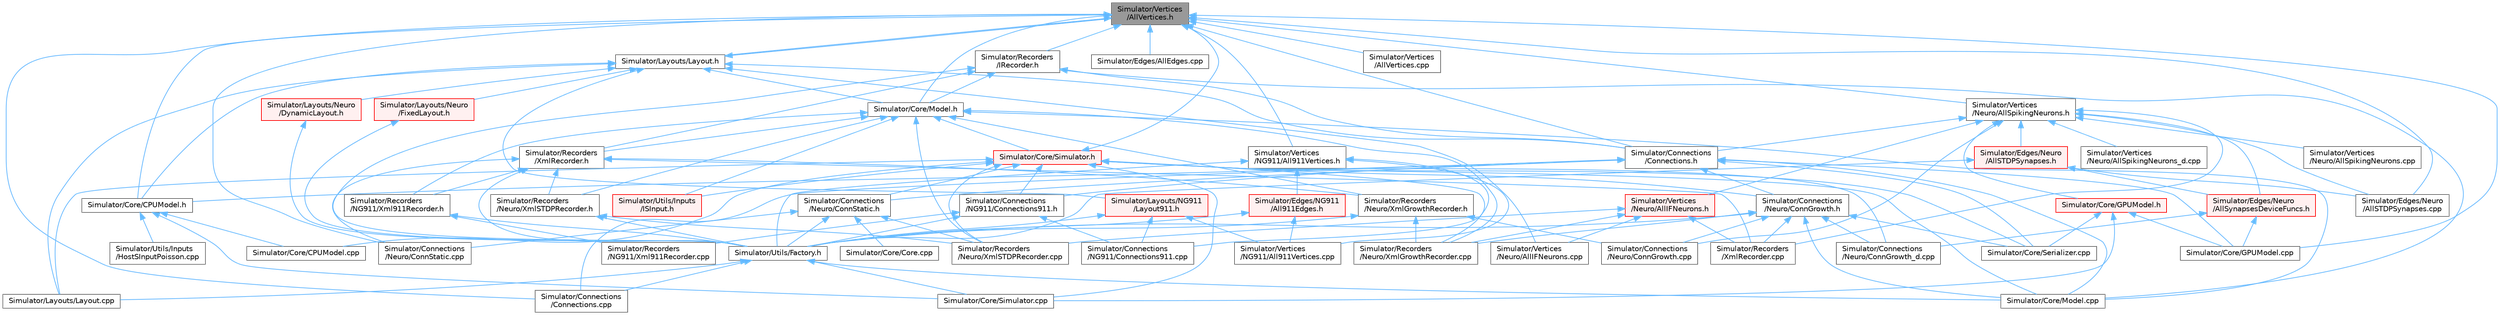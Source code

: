 digraph "Simulator/Vertices/AllVertices.h"
{
 // LATEX_PDF_SIZE
  bgcolor="transparent";
  edge [fontname=Helvetica,fontsize=10,labelfontname=Helvetica,labelfontsize=10];
  node [fontname=Helvetica,fontsize=10,shape=box,height=0.2,width=0.4];
  Node1 [id="Node000001",label="Simulator/Vertices\l/AllVertices.h",height=0.2,width=0.4,color="gray40", fillcolor="grey60", style="filled", fontcolor="black",tooltip="A container of the base class of all vertex data."];
  Node1 -> Node2 [id="edge1_Node000001_Node000002",dir="back",color="steelblue1",style="solid",tooltip=" "];
  Node2 [id="Node000002",label="Simulator/Connections\l/Connections.cpp",height=0.2,width=0.4,color="grey40", fillcolor="white", style="filled",URL="$_connections_8cpp.html",tooltip="Methods for creating and updating connections."];
  Node1 -> Node3 [id="edge2_Node000001_Node000003",dir="back",color="steelblue1",style="solid",tooltip=" "];
  Node3 [id="Node000003",label="Simulator/Connections\l/Connections.h",height=0.2,width=0.4,color="grey40", fillcolor="white", style="filled",URL="$_connections_8h.html",tooltip="The base class of all connections classes."];
  Node3 -> Node2 [id="edge3_Node000003_Node000002",dir="back",color="steelblue1",style="solid",tooltip=" "];
  Node3 -> Node4 [id="edge4_Node000003_Node000004",dir="back",color="steelblue1",style="solid",tooltip=" "];
  Node4 [id="Node000004",label="Simulator/Connections\l/NG911/Connections911.h",height=0.2,width=0.4,color="grey40", fillcolor="white", style="filled",URL="$_connections911_8h.html",tooltip="The model of the static network."];
  Node4 -> Node5 [id="edge5_Node000004_Node000005",dir="back",color="steelblue1",style="solid",tooltip=" "];
  Node5 [id="Node000005",label="Simulator/Connections\l/NG911/Connections911.cpp",height=0.2,width=0.4,color="grey40", fillcolor="white", style="filled",URL="$_connections911_8cpp.html",tooltip="The model of the static network."];
  Node4 -> Node6 [id="edge6_Node000004_Node000006",dir="back",color="steelblue1",style="solid",tooltip=" "];
  Node6 [id="Node000006",label="Simulator/Recorders\l/NG911/Xml911Recorder.cpp",height=0.2,width=0.4,color="grey40", fillcolor="white", style="filled",URL="$_xml911_recorder_8cpp.html",tooltip="Header file for Xml911Recorder.h."];
  Node4 -> Node7 [id="edge7_Node000004_Node000007",dir="back",color="steelblue1",style="solid",tooltip=" "];
  Node7 [id="Node000007",label="Simulator/Utils/Factory.h",height=0.2,width=0.4,color="grey40", fillcolor="white", style="filled",URL="$_factory_8h.html",tooltip="A factory template for creating factory class for any subsystem that requires a factory to create a (..."];
  Node7 -> Node2 [id="edge8_Node000007_Node000002",dir="back",color="steelblue1",style="solid",tooltip=" "];
  Node7 -> Node8 [id="edge9_Node000007_Node000008",dir="back",color="steelblue1",style="solid",tooltip=" "];
  Node8 [id="Node000008",label="Simulator/Core/Model.cpp",height=0.2,width=0.4,color="grey40", fillcolor="white", style="filled",URL="$_model_8cpp.html",tooltip="Implementation of Model for the graph-based networks."];
  Node7 -> Node9 [id="edge10_Node000007_Node000009",dir="back",color="steelblue1",style="solid",tooltip=" "];
  Node9 [id="Node000009",label="Simulator/Core/Simulator.cpp",height=0.2,width=0.4,color="grey40", fillcolor="white", style="filled",URL="$_simulator_8cpp.html",tooltip="Platform independent base class for the Brain Grid simulator. Simulator is a singleton class (a class..."];
  Node7 -> Node10 [id="edge11_Node000007_Node000010",dir="back",color="steelblue1",style="solid",tooltip=" "];
  Node10 [id="Node000010",label="Simulator/Layouts/Layout.cpp",height=0.2,width=0.4,color="grey40", fillcolor="white", style="filled",URL="$_layout_8cpp.html",tooltip="The Layout class defines the layout of neurons in neural networks."];
  Node3 -> Node11 [id="edge12_Node000003_Node000011",dir="back",color="steelblue1",style="solid",tooltip=" "];
  Node11 [id="Node000011",label="Simulator/Connections\l/Neuro/ConnGrowth.h",height=0.2,width=0.4,color="grey40", fillcolor="white", style="filled",URL="$_conn_growth_8h.html",tooltip="The model of the activity-dependent neurite outgrowth."];
  Node11 -> Node12 [id="edge13_Node000011_Node000012",dir="back",color="steelblue1",style="solid",tooltip=" "];
  Node12 [id="Node000012",label="Simulator/Connections\l/Neuro/ConnGrowth.cpp",height=0.2,width=0.4,color="grey40", fillcolor="white", style="filled",URL="$_conn_growth_8cpp.html",tooltip="The model of the activity-dependent neurite outgrowth."];
  Node11 -> Node13 [id="edge14_Node000011_Node000013",dir="back",color="steelblue1",style="solid",tooltip=" "];
  Node13 [id="Node000013",label="Simulator/Connections\l/Neuro/ConnGrowth_d.cpp",height=0.2,width=0.4,color="grey40", fillcolor="white", style="filled",URL="$_conn_growth__d_8cpp.html",tooltip="Update the weights of the Synapses in the simulation."];
  Node11 -> Node8 [id="edge15_Node000011_Node000008",dir="back",color="steelblue1",style="solid",tooltip=" "];
  Node11 -> Node14 [id="edge16_Node000011_Node000014",dir="back",color="steelblue1",style="solid",tooltip=" "];
  Node14 [id="Node000014",label="Simulator/Core/Serializer.cpp",height=0.2,width=0.4,color="grey40", fillcolor="white", style="filled",URL="$_serializer_8cpp.html",tooltip="Handles implementation details of serialization and deserialization of synapses."];
  Node11 -> Node15 [id="edge17_Node000011_Node000015",dir="back",color="steelblue1",style="solid",tooltip=" "];
  Node15 [id="Node000015",label="Simulator/Recorders\l/Neuro/XmlGrowthRecorder.cpp",height=0.2,width=0.4,color="grey40", fillcolor="white", style="filled",URL="$_xml_growth_recorder_8cpp.html",tooltip="An implementation for recording spikes history in an XML file for growth simulations."];
  Node11 -> Node16 [id="edge18_Node000011_Node000016",dir="back",color="steelblue1",style="solid",tooltip=" "];
  Node16 [id="Node000016",label="Simulator/Recorders\l/XmlRecorder.cpp",height=0.2,width=0.4,color="grey40", fillcolor="white", style="filled",URL="$_xml_recorder_8cpp.html",tooltip="An implementation for recording spikes history on xml file."];
  Node11 -> Node7 [id="edge19_Node000011_Node000007",dir="back",color="steelblue1",style="solid",tooltip=" "];
  Node3 -> Node17 [id="edge20_Node000003_Node000017",dir="back",color="steelblue1",style="solid",tooltip=" "];
  Node17 [id="Node000017",label="Simulator/Connections\l/Neuro/ConnStatic.h",height=0.2,width=0.4,color="grey40", fillcolor="white", style="filled",URL="$_conn_static_8h.html",tooltip="The model of the small world network."];
  Node17 -> Node18 [id="edge21_Node000017_Node000018",dir="back",color="steelblue1",style="solid",tooltip=" "];
  Node18 [id="Node000018",label="Simulator/Connections\l/Neuro/ConnStatic.cpp",height=0.2,width=0.4,color="grey40", fillcolor="white", style="filled",URL="$_conn_static_8cpp.html",tooltip="The model of the small world network."];
  Node17 -> Node19 [id="edge22_Node000017_Node000019",dir="back",color="steelblue1",style="solid",tooltip=" "];
  Node19 [id="Node000019",label="Simulator/Core/Core.cpp",height=0.2,width=0.4,color="grey40", fillcolor="white", style="filled",URL="$_core_8cpp.html",tooltip="Orchestrates most functionality in the simulation."];
  Node17 -> Node20 [id="edge23_Node000017_Node000020",dir="back",color="steelblue1",style="solid",tooltip=" "];
  Node20 [id="Node000020",label="Simulator/Recorders\l/Neuro/XmlSTDPRecorder.cpp",height=0.2,width=0.4,color="grey40", fillcolor="white", style="filled",URL="$_xml_s_t_d_p_recorder_8cpp_source.html",tooltip=" "];
  Node17 -> Node7 [id="edge24_Node000017_Node000007",dir="back",color="steelblue1",style="solid",tooltip=" "];
  Node3 -> Node21 [id="edge25_Node000003_Node000021",dir="back",color="steelblue1",style="solid",tooltip=" "];
  Node21 [id="Node000021",label="Simulator/Core/CPUModel.h",height=0.2,width=0.4,color="grey40", fillcolor="white", style="filled",URL="$_c_p_u_model_8h.html",tooltip="Implementation of Model for execution on CPU (single core)."];
  Node21 -> Node22 [id="edge26_Node000021_Node000022",dir="back",color="steelblue1",style="solid",tooltip=" "];
  Node22 [id="Node000022",label="Simulator/Core/CPUModel.cpp",height=0.2,width=0.4,color="grey40", fillcolor="white", style="filled",URL="$_c_p_u_model_8cpp.html",tooltip="Implementation of Model for graph-based networks."];
  Node21 -> Node9 [id="edge27_Node000021_Node000009",dir="back",color="steelblue1",style="solid",tooltip=" "];
  Node21 -> Node23 [id="edge28_Node000021_Node000023",dir="back",color="steelblue1",style="solid",tooltip=" "];
  Node23 [id="Node000023",label="Simulator/Utils/Inputs\l/HostSInputPoisson.cpp",height=0.2,width=0.4,color="grey40", fillcolor="white", style="filled",URL="$_host_s_input_poisson_8cpp.html",tooltip="A class that performs stimulus input (implementation Poisson)."];
  Node3 -> Node24 [id="edge29_Node000003_Node000024",dir="back",color="steelblue1",style="solid",tooltip=" "];
  Node24 [id="Node000024",label="Simulator/Core/GPUModel.cpp",height=0.2,width=0.4,color="grey40", fillcolor="white", style="filled",URL="$_g_p_u_model_8cpp.html",tooltip="Implementation of Model for the spiking neural networks."];
  Node3 -> Node8 [id="edge30_Node000003_Node000008",dir="back",color="steelblue1",style="solid",tooltip=" "];
  Node3 -> Node14 [id="edge31_Node000003_Node000014",dir="back",color="steelblue1",style="solid",tooltip=" "];
  Node1 -> Node18 [id="edge32_Node000001_Node000018",dir="back",color="steelblue1",style="solid",tooltip=" "];
  Node1 -> Node21 [id="edge33_Node000001_Node000021",dir="back",color="steelblue1",style="solid",tooltip=" "];
  Node1 -> Node24 [id="edge34_Node000001_Node000024",dir="back",color="steelblue1",style="solid",tooltip=" "];
  Node1 -> Node25 [id="edge35_Node000001_Node000025",dir="back",color="steelblue1",style="solid",tooltip=" "];
  Node25 [id="Node000025",label="Simulator/Core/Model.h",height=0.2,width=0.4,color="grey40", fillcolor="white", style="filled",URL="$_model_8h.html",tooltip="Implementation of Model for graph-based networks."];
  Node25 -> Node8 [id="edge36_Node000025_Node000008",dir="back",color="steelblue1",style="solid",tooltip=" "];
  Node25 -> Node26 [id="edge37_Node000025_Node000026",dir="back",color="steelblue1",style="solid",tooltip=" "];
  Node26 [id="Node000026",label="Simulator/Core/Simulator.h",height=0.2,width=0.4,color="red", fillcolor="#FFF0F0", style="filled",URL="$_simulator_8h.html",tooltip="Platform independent base class for the Brain Grid simulator. Simulator is a singleton class (a class..."];
  Node26 -> Node4 [id="edge38_Node000026_Node000004",dir="back",color="steelblue1",style="solid",tooltip=" "];
  Node26 -> Node11 [id="edge39_Node000026_Node000011",dir="back",color="steelblue1",style="solid",tooltip=" "];
  Node26 -> Node13 [id="edge40_Node000026_Node000013",dir="back",color="steelblue1",style="solid",tooltip=" "];
  Node26 -> Node17 [id="edge41_Node000026_Node000017",dir="back",color="steelblue1",style="solid",tooltip=" "];
  Node26 -> Node22 [id="edge42_Node000026_Node000022",dir="back",color="steelblue1",style="solid",tooltip=" "];
  Node26 -> Node8 [id="edge43_Node000026_Node000008",dir="back",color="steelblue1",style="solid",tooltip=" "];
  Node26 -> Node14 [id="edge44_Node000026_Node000014",dir="back",color="steelblue1",style="solid",tooltip=" "];
  Node26 -> Node9 [id="edge45_Node000026_Node000009",dir="back",color="steelblue1",style="solid",tooltip=" "];
  Node26 -> Node10 [id="edge46_Node000026_Node000010",dir="back",color="steelblue1",style="solid",tooltip=" "];
  Node26 -> Node15 [id="edge47_Node000026_Node000015",dir="back",color="steelblue1",style="solid",tooltip=" "];
  Node26 -> Node20 [id="edge48_Node000026_Node000020",dir="back",color="steelblue1",style="solid",tooltip=" "];
  Node26 -> Node70 [id="edge49_Node000026_Node000070",dir="back",color="steelblue1",style="solid",tooltip=" "];
  Node70 [id="Node000070",label="Simulator/Utils/Inputs\l/ISInput.h",height=0.2,width=0.4,color="red", fillcolor="#FFF0F0", style="filled",URL="$_i_s_input_8h.html",tooltip="An interface for stimulus input classes."];
  Node26 -> Node1 [id="edge50_Node000026_Node000001",dir="back",color="steelblue1",style="solid",tooltip=" "];
  Node25 -> Node78 [id="edge51_Node000025_Node000078",dir="back",color="steelblue1",style="solid",tooltip=" "];
  Node78 [id="Node000078",label="Simulator/Recorders\l/NG911/Xml911Recorder.h",height=0.2,width=0.4,color="grey40", fillcolor="white", style="filled",URL="$_xml911_recorder_8h.html",tooltip="Header file for Xml911Recorder.h."];
  Node78 -> Node6 [id="edge52_Node000078_Node000006",dir="back",color="steelblue1",style="solid",tooltip=" "];
  Node78 -> Node7 [id="edge53_Node000078_Node000007",dir="back",color="steelblue1",style="solid",tooltip=" "];
  Node25 -> Node15 [id="edge54_Node000025_Node000015",dir="back",color="steelblue1",style="solid",tooltip=" "];
  Node25 -> Node79 [id="edge55_Node000025_Node000079",dir="back",color="steelblue1",style="solid",tooltip=" "];
  Node79 [id="Node000079",label="Simulator/Recorders\l/Neuro/XmlGrowthRecorder.h",height=0.2,width=0.4,color="grey40", fillcolor="white", style="filled",URL="$_xml_growth_recorder_8h.html",tooltip="Header file for XmlGrowthRecorder.h."];
  Node79 -> Node12 [id="edge56_Node000079_Node000012",dir="back",color="steelblue1",style="solid",tooltip=" "];
  Node79 -> Node15 [id="edge57_Node000079_Node000015",dir="back",color="steelblue1",style="solid",tooltip=" "];
  Node79 -> Node7 [id="edge58_Node000079_Node000007",dir="back",color="steelblue1",style="solid",tooltip=" "];
  Node25 -> Node20 [id="edge59_Node000025_Node000020",dir="back",color="steelblue1",style="solid",tooltip=" "];
  Node25 -> Node80 [id="edge60_Node000025_Node000080",dir="back",color="steelblue1",style="solid",tooltip=" "];
  Node80 [id="Node000080",label="Simulator/Recorders\l/Neuro/XmlSTDPRecorder.h",height=0.2,width=0.4,color="grey40", fillcolor="white", style="filled",URL="$_xml_s_t_d_p_recorder_8h.html",tooltip="An implementation for recording spikes history in an XML file for spike timining dependent plasticity..."];
  Node80 -> Node20 [id="edge61_Node000080_Node000020",dir="back",color="steelblue1",style="solid",tooltip=" "];
  Node80 -> Node7 [id="edge62_Node000080_Node000007",dir="back",color="steelblue1",style="solid",tooltip=" "];
  Node25 -> Node81 [id="edge63_Node000025_Node000081",dir="back",color="steelblue1",style="solid",tooltip=" "];
  Node81 [id="Node000081",label="Simulator/Recorders\l/XmlRecorder.h",height=0.2,width=0.4,color="grey40", fillcolor="white", style="filled",URL="$_xml_recorder_8h.html",tooltip="An implementation for recording spikes history on xml file."];
  Node81 -> Node18 [id="edge64_Node000081_Node000018",dir="back",color="steelblue1",style="solid",tooltip=" "];
  Node81 -> Node78 [id="edge65_Node000081_Node000078",dir="back",color="steelblue1",style="solid",tooltip=" "];
  Node81 -> Node79 [id="edge66_Node000081_Node000079",dir="back",color="steelblue1",style="solid",tooltip=" "];
  Node81 -> Node80 [id="edge67_Node000081_Node000080",dir="back",color="steelblue1",style="solid",tooltip=" "];
  Node81 -> Node16 [id="edge68_Node000081_Node000016",dir="back",color="steelblue1",style="solid",tooltip=" "];
  Node81 -> Node7 [id="edge69_Node000081_Node000007",dir="back",color="steelblue1",style="solid",tooltip=" "];
  Node25 -> Node70 [id="edge70_Node000025_Node000070",dir="back",color="steelblue1",style="solid",tooltip=" "];
  Node1 -> Node28 [id="edge71_Node000001_Node000028",dir="back",color="steelblue1",style="solid",tooltip=" "];
  Node28 [id="Node000028",label="Simulator/Edges/AllEdges.cpp",height=0.2,width=0.4,color="grey40", fillcolor="white", style="filled",URL="$_all_edges_8cpp.html",tooltip="A container of all edge data."];
  Node1 -> Node57 [id="edge72_Node000001_Node000057",dir="back",color="steelblue1",style="solid",tooltip=" "];
  Node57 [id="Node000057",label="Simulator/Edges/Neuro\l/AllSTDPSynapses.cpp",height=0.2,width=0.4,color="grey40", fillcolor="white", style="filled",URL="$_all_s_t_d_p_synapses_8cpp.html",tooltip="A container of all STDP synapse data."];
  Node1 -> Node82 [id="edge73_Node000001_Node000082",dir="back",color="steelblue1",style="solid",tooltip=" "];
  Node82 [id="Node000082",label="Simulator/Layouts/Layout.h",height=0.2,width=0.4,color="grey40", fillcolor="white", style="filled",URL="$_layout_8h.html",tooltip="The Layout class defines the layout of neurons in neural networks."];
  Node82 -> Node3 [id="edge74_Node000082_Node000003",dir="back",color="steelblue1",style="solid",tooltip=" "];
  Node82 -> Node21 [id="edge75_Node000082_Node000021",dir="back",color="steelblue1",style="solid",tooltip=" "];
  Node82 -> Node25 [id="edge76_Node000082_Node000025",dir="back",color="steelblue1",style="solid",tooltip=" "];
  Node82 -> Node10 [id="edge77_Node000082_Node000010",dir="back",color="steelblue1",style="solid",tooltip=" "];
  Node82 -> Node83 [id="edge78_Node000082_Node000083",dir="back",color="steelblue1",style="solid",tooltip=" "];
  Node83 [id="Node000083",label="Simulator/Layouts/NG911\l/Layout911.h",height=0.2,width=0.4,color="red", fillcolor="#FFF0F0", style="filled",URL="$_layout911_8h.html",tooltip="The Layout class defines the layout of vertices in networks."];
  Node83 -> Node5 [id="edge79_Node000083_Node000005",dir="back",color="steelblue1",style="solid",tooltip=" "];
  Node83 -> Node7 [id="edge80_Node000083_Node000007",dir="back",color="steelblue1",style="solid",tooltip=" "];
  Node83 -> Node31 [id="edge81_Node000083_Node000031",dir="back",color="steelblue1",style="solid",tooltip=" "];
  Node31 [id="Node000031",label="Simulator/Vertices\l/NG911/All911Vertices.cpp",height=0.2,width=0.4,color="grey40", fillcolor="white", style="filled",URL="$_all911_vertices_8cpp.html",tooltip="A container of all 911 vertex data."];
  Node82 -> Node85 [id="edge82_Node000082_Node000085",dir="back",color="steelblue1",style="solid",tooltip=" "];
  Node85 [id="Node000085",label="Simulator/Layouts/Neuro\l/DynamicLayout.h",height=0.2,width=0.4,color="red", fillcolor="#FFF0F0", style="filled",URL="$_dynamic_layout_8h.html",tooltip="The DynamicLayout class defines the layout of neurons in neural networks."];
  Node85 -> Node7 [id="edge83_Node000085_Node000007",dir="back",color="steelblue1",style="solid",tooltip=" "];
  Node82 -> Node87 [id="edge84_Node000082_Node000087",dir="back",color="steelblue1",style="solid",tooltip=" "];
  Node87 [id="Node000087",label="Simulator/Layouts/Neuro\l/FixedLayout.h",height=0.2,width=0.4,color="red", fillcolor="#FFF0F0", style="filled",URL="$_fixed_layout_8h.html",tooltip="The Layout class defines the layout of vertices in neural networks."];
  Node87 -> Node7 [id="edge85_Node000087_Node000007",dir="back",color="steelblue1",style="solid",tooltip=" "];
  Node82 -> Node1 [id="edge86_Node000082_Node000001",dir="back",color="steelblue1",style="solid",tooltip=" "];
  Node82 -> Node65 [id="edge87_Node000082_Node000065",dir="back",color="steelblue1",style="solid",tooltip=" "];
  Node65 [id="Node000065",label="Simulator/Vertices\l/Neuro/AllIFNeurons.cpp",height=0.2,width=0.4,color="grey40", fillcolor="white", style="filled",URL="$_all_i_f_neurons_8cpp.html",tooltip="A container of all Integate and Fire (IF) neuron data."];
  Node1 -> Node89 [id="edge88_Node000001_Node000089",dir="back",color="steelblue1",style="solid",tooltip=" "];
  Node89 [id="Node000089",label="Simulator/Recorders\l/IRecorder.h",height=0.2,width=0.4,color="grey40", fillcolor="white", style="filled",URL="$_i_recorder_8h.html",tooltip="An interface for recording spikes history."];
  Node89 -> Node3 [id="edge89_Node000089_Node000003",dir="back",color="steelblue1",style="solid",tooltip=" "];
  Node89 -> Node8 [id="edge90_Node000089_Node000008",dir="back",color="steelblue1",style="solid",tooltip=" "];
  Node89 -> Node25 [id="edge91_Node000089_Node000025",dir="back",color="steelblue1",style="solid",tooltip=" "];
  Node89 -> Node81 [id="edge92_Node000089_Node000081",dir="back",color="steelblue1",style="solid",tooltip=" "];
  Node89 -> Node7 [id="edge93_Node000089_Node000007",dir="back",color="steelblue1",style="solid",tooltip=" "];
  Node1 -> Node90 [id="edge94_Node000001_Node000090",dir="back",color="steelblue1",style="solid",tooltip=" "];
  Node90 [id="Node000090",label="Simulator/Vertices\l/AllVertices.cpp",height=0.2,width=0.4,color="grey40", fillcolor="white", style="filled",URL="$_all_vertices_8cpp.html",tooltip="A container of the base class of all vertex data."];
  Node1 -> Node91 [id="edge95_Node000001_Node000091",dir="back",color="steelblue1",style="solid",tooltip=" "];
  Node91 [id="Node000091",label="Simulator/Vertices\l/NG911/All911Vertices.h",height=0.2,width=0.4,color="grey40", fillcolor="white", style="filled",URL="$_all911_vertices_8h.html",tooltip="A container of all 911 vertex data."];
  Node91 -> Node5 [id="edge96_Node000091_Node000005",dir="back",color="steelblue1",style="solid",tooltip=" "];
  Node91 -> Node29 [id="edge97_Node000091_Node000029",dir="back",color="steelblue1",style="solid",tooltip=" "];
  Node29 [id="Node000029",label="Simulator/Edges/NG911\l/All911Edges.h",height=0.2,width=0.4,color="red", fillcolor="#FFF0F0", style="filled",URL="$_all911_edges_8h.html",tooltip="A container of all 911 edge data."];
  Node29 -> Node7 [id="edge98_Node000029_Node000007",dir="back",color="steelblue1",style="solid",tooltip=" "];
  Node29 -> Node31 [id="edge99_Node000029_Node000031",dir="back",color="steelblue1",style="solid",tooltip=" "];
  Node91 -> Node7 [id="edge100_Node000091_Node000007",dir="back",color="steelblue1",style="solid",tooltip=" "];
  Node91 -> Node31 [id="edge101_Node000091_Node000031",dir="back",color="steelblue1",style="solid",tooltip=" "];
  Node1 -> Node62 [id="edge102_Node000001_Node000062",dir="back",color="steelblue1",style="solid",tooltip=" "];
  Node62 [id="Node000062",label="Simulator/Vertices\l/Neuro/AllSpikingNeurons.h",height=0.2,width=0.4,color="grey40", fillcolor="white", style="filled",URL="$_all_spiking_neurons_8h.html",tooltip="A container of all spiking neuron data."];
  Node62 -> Node3 [id="edge103_Node000062_Node000003",dir="back",color="steelblue1",style="solid",tooltip=" "];
  Node62 -> Node12 [id="edge104_Node000062_Node000012",dir="back",color="steelblue1",style="solid",tooltip=" "];
  Node62 -> Node35 [id="edge105_Node000062_Node000035",dir="back",color="steelblue1",style="solid",tooltip=" "];
  Node35 [id="Node000035",label="Simulator/Core/GPUModel.h",height=0.2,width=0.4,color="red", fillcolor="#FFF0F0", style="filled",URL="$_g_p_u_model_8h.html",tooltip="Implementation of Model for the graph-based networks."];
  Node35 -> Node24 [id="edge106_Node000035_Node000024",dir="back",color="steelblue1",style="solid",tooltip=" "];
  Node35 -> Node14 [id="edge107_Node000035_Node000014",dir="back",color="steelblue1",style="solid",tooltip=" "];
  Node35 -> Node9 [id="edge108_Node000035_Node000009",dir="back",color="steelblue1",style="solid",tooltip=" "];
  Node62 -> Node57 [id="edge109_Node000062_Node000057",dir="back",color="steelblue1",style="solid",tooltip=" "];
  Node62 -> Node54 [id="edge110_Node000062_Node000054",dir="back",color="steelblue1",style="solid",tooltip=" "];
  Node54 [id="Node000054",label="Simulator/Edges/Neuro\l/AllSTDPSynapses.h",height=0.2,width=0.4,color="red", fillcolor="#FFF0F0", style="filled",URL="$_all_s_t_d_p_synapses_8h.html",tooltip="A container of all STDP synapse data."];
  Node54 -> Node57 [id="edge111_Node000054_Node000057",dir="back",color="steelblue1",style="solid",tooltip=" "];
  Node54 -> Node42 [id="edge112_Node000054_Node000042",dir="back",color="steelblue1",style="solid",tooltip=" "];
  Node42 [id="Node000042",label="Simulator/Edges/Neuro\l/AllSynapsesDeviceFuncs.h",height=0.2,width=0.4,color="red", fillcolor="#FFF0F0", style="filled",URL="$_all_synapses_device_funcs_8h.html",tooltip="Device functions for synapse data."];
  Node42 -> Node13 [id="edge113_Node000042_Node000013",dir="back",color="steelblue1",style="solid",tooltip=" "];
  Node42 -> Node24 [id="edge114_Node000042_Node000024",dir="back",color="steelblue1",style="solid",tooltip=" "];
  Node54 -> Node7 [id="edge115_Node000054_Node000007",dir="back",color="steelblue1",style="solid",tooltip=" "];
  Node62 -> Node42 [id="edge116_Node000062_Node000042",dir="back",color="steelblue1",style="solid",tooltip=" "];
  Node62 -> Node16 [id="edge117_Node000062_Node000016",dir="back",color="steelblue1",style="solid",tooltip=" "];
  Node62 -> Node63 [id="edge118_Node000062_Node000063",dir="back",color="steelblue1",style="solid",tooltip=" "];
  Node63 [id="Node000063",label="Simulator/Vertices\l/Neuro/AllIFNeurons.h",height=0.2,width=0.4,color="red", fillcolor="#FFF0F0", style="filled",URL="$_all_i_f_neurons_8h.html",tooltip="A container of all Integate and Fire (IF) neuron data."];
  Node63 -> Node15 [id="edge119_Node000063_Node000015",dir="back",color="steelblue1",style="solid",tooltip=" "];
  Node63 -> Node20 [id="edge120_Node000063_Node000020",dir="back",color="steelblue1",style="solid",tooltip=" "];
  Node63 -> Node16 [id="edge121_Node000063_Node000016",dir="back",color="steelblue1",style="solid",tooltip=" "];
  Node63 -> Node65 [id="edge122_Node000063_Node000065",dir="back",color="steelblue1",style="solid",tooltip=" "];
  Node62 -> Node61 [id="edge123_Node000062_Node000061",dir="back",color="steelblue1",style="solid",tooltip=" "];
  Node61 [id="Node000061",label="Simulator/Vertices\l/Neuro/AllSpikingNeurons.cpp",height=0.2,width=0.4,color="grey40", fillcolor="white", style="filled",URL="$_all_spiking_neurons_8cpp.html",tooltip="A container of all spiking neuron data."];
  Node62 -> Node69 [id="edge124_Node000062_Node000069",dir="back",color="steelblue1",style="solid",tooltip=" "];
  Node69 [id="Node000069",label="Simulator/Vertices\l/Neuro/AllSpikingNeurons_d.cpp",height=0.2,width=0.4,color="grey40", fillcolor="white", style="filled",URL="$_all_spiking_neurons__d_8cpp_source.html",tooltip=" "];
}
